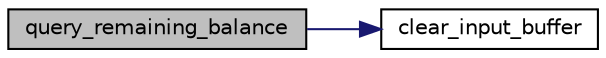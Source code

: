 digraph "query_remaining_balance"
{
 // LATEX_PDF_SIZE
  edge [fontname="Helvetica",fontsize="10",labelfontname="Helvetica",labelfontsize="10"];
  node [fontname="Helvetica",fontsize="10",shape=record];
  rankdir="LR";
  Node1 [label="query_remaining_balance",height=0.2,width=0.4,color="black", fillcolor="grey75", style="filled", fontcolor="black",tooltip=" "];
  Node1 -> Node2 [color="midnightblue",fontsize="10",style="solid",fontname="Helvetica"];
  Node2 [label="clear_input_buffer",height=0.2,width=0.4,color="black", fillcolor="white", style="filled",URL="$ui__owner_8c.html#a569ba2b1701b459754653701d8a49998",tooltip=" "];
}
